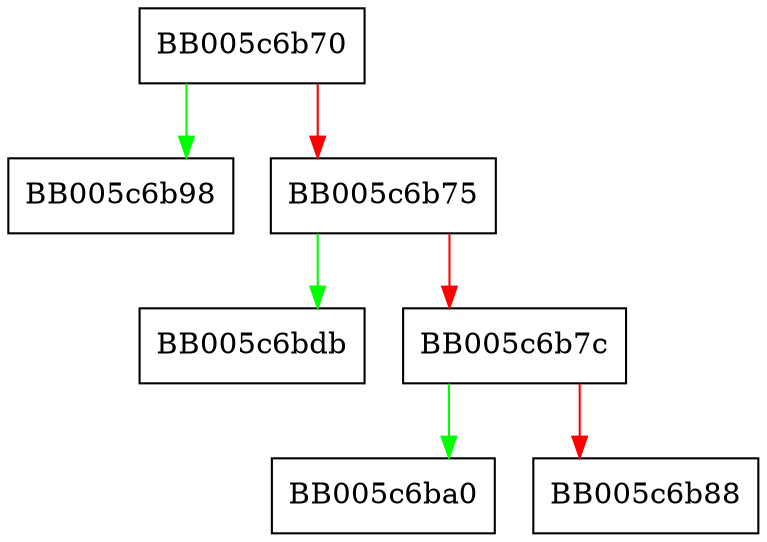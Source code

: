 digraph evp_do_md_ctx_getparams {
  node [shape="box"];
  graph [splines=ortho];
  BB005c6b70 -> BB005c6b98 [color="green"];
  BB005c6b70 -> BB005c6b75 [color="red"];
  BB005c6b75 -> BB005c6bdb [color="green"];
  BB005c6b75 -> BB005c6b7c [color="red"];
  BB005c6b7c -> BB005c6ba0 [color="green"];
  BB005c6b7c -> BB005c6b88 [color="red"];
}